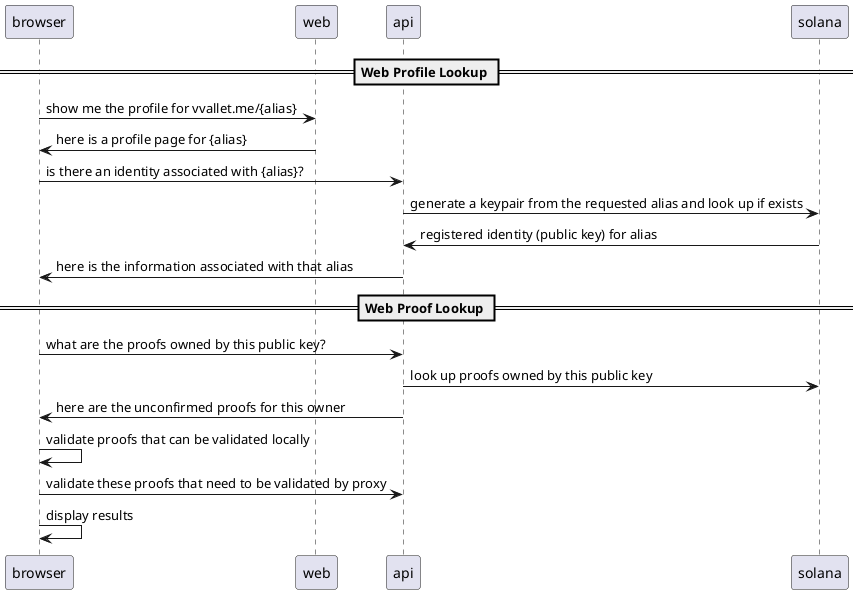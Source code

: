 @startuml VVallet - Profile UI Lookup Flow
== Web Profile Lookup ==
browser -> web: show me the profile for vvallet.me/{alias}
web -> browser: here is a profile page for {alias}
browser -> api: is there an identity associated with {alias}?
api -> solana: generate a keypair from the requested alias and look up if exists
solana -> api: registered identity (public key) for alias
api -> browser: here is the information associated with that alias

== Web Proof Lookup ==
browser -> api: what are the proofs owned by this public key?
api -> solana: look up proofs owned by this public key
api -> browser: here are the unconfirmed proofs for this owner
browser -> browser: validate proofs that can be validated locally
browser -> api: validate these proofs that need to be validated by proxy
browser -> browser: display results
@enduml